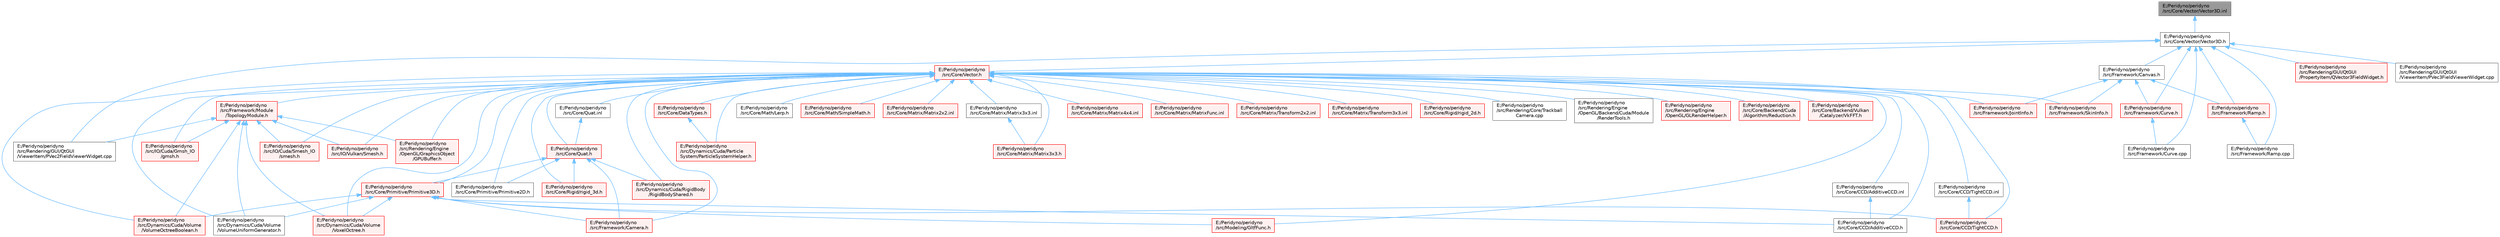 digraph "E:/Peridyno/peridyno/src/Core/Vector/Vector3D.inl"
{
 // LATEX_PDF_SIZE
  bgcolor="transparent";
  edge [fontname=Helvetica,fontsize=10,labelfontname=Helvetica,labelfontsize=10];
  node [fontname=Helvetica,fontsize=10,shape=box,height=0.2,width=0.4];
  Node1 [id="Node000001",label="E:/Peridyno/peridyno\l/src/Core/Vector/Vector3D.inl",height=0.2,width=0.4,color="gray40", fillcolor="grey60", style="filled", fontcolor="black",tooltip=" "];
  Node1 -> Node2 [id="edge1_Node000001_Node000002",dir="back",color="steelblue1",style="solid",tooltip=" "];
  Node2 [id="Node000002",label="E:/Peridyno/peridyno\l/src/Core/Vector/Vector3D.h",height=0.2,width=0.4,color="grey40", fillcolor="white", style="filled",URL="$_vector3_d_8h.html",tooltip=" "];
  Node2 -> Node3 [id="edge2_Node000002_Node000003",dir="back",color="steelblue1",style="solid",tooltip=" "];
  Node3 [id="Node000003",label="E:/Peridyno/peridyno\l/src/Core/Vector.h",height=0.2,width=0.4,color="red", fillcolor="#FFF0F0", style="filled",URL="$_vector_8h.html",tooltip=" "];
  Node3 -> Node4 [id="edge3_Node000003_Node000004",dir="back",color="steelblue1",style="solid",tooltip=" "];
  Node4 [id="Node000004",label="E:/Peridyno/peridyno\l/src/Core/Backend/Cuda\l/Algorithm/Reduction.h",height=0.2,width=0.4,color="red", fillcolor="#FFF0F0", style="filled",URL="$_reduction_8h.html",tooltip=" "];
  Node3 -> Node45 [id="edge4_Node000003_Node000045",dir="back",color="steelblue1",style="solid",tooltip=" "];
  Node45 [id="Node000045",label="E:/Peridyno/peridyno\l/src/Core/Backend/Vulkan\l/Catalyzer/VkFFT.h",height=0.2,width=0.4,color="red", fillcolor="#FFF0F0", style="filled",URL="$_vk_f_f_t_8h.html",tooltip=" "];
  Node3 -> Node47 [id="edge5_Node000003_Node000047",dir="back",color="steelblue1",style="solid",tooltip=" "];
  Node47 [id="Node000047",label="E:/Peridyno/peridyno\l/src/Core/CCD/AdditiveCCD.h",height=0.2,width=0.4,color="grey40", fillcolor="white", style="filled",URL="$_additive_c_c_d_8h.html",tooltip=" "];
  Node3 -> Node48 [id="edge6_Node000003_Node000048",dir="back",color="steelblue1",style="solid",tooltip=" "];
  Node48 [id="Node000048",label="E:/Peridyno/peridyno\l/src/Core/CCD/AdditiveCCD.inl",height=0.2,width=0.4,color="grey40", fillcolor="white", style="filled",URL="$_additive_c_c_d_8inl.html",tooltip=" "];
  Node48 -> Node47 [id="edge7_Node000048_Node000047",dir="back",color="steelblue1",style="solid",tooltip=" "];
  Node3 -> Node49 [id="edge8_Node000003_Node000049",dir="back",color="steelblue1",style="solid",tooltip=" "];
  Node49 [id="Node000049",label="E:/Peridyno/peridyno\l/src/Core/CCD/TightCCD.h",height=0.2,width=0.4,color="red", fillcolor="#FFF0F0", style="filled",URL="$_tight_c_c_d_8h.html",tooltip=" "];
  Node3 -> Node52 [id="edge9_Node000003_Node000052",dir="back",color="steelblue1",style="solid",tooltip=" "];
  Node52 [id="Node000052",label="E:/Peridyno/peridyno\l/src/Core/CCD/TightCCD.inl",height=0.2,width=0.4,color="grey40", fillcolor="white", style="filled",URL="$_tight_c_c_d_8inl.html",tooltip=" "];
  Node52 -> Node49 [id="edge10_Node000052_Node000049",dir="back",color="steelblue1",style="solid",tooltip=" "];
  Node3 -> Node53 [id="edge11_Node000003_Node000053",dir="back",color="steelblue1",style="solid",tooltip=" "];
  Node53 [id="Node000053",label="E:/Peridyno/peridyno\l/src/Core/DataTypes.h",height=0.2,width=0.4,color="red", fillcolor="#FFF0F0", style="filled",URL="$_data_types_8h.html",tooltip=" "];
  Node53 -> Node54 [id="edge12_Node000053_Node000054",dir="back",color="steelblue1",style="solid",tooltip=" "];
  Node54 [id="Node000054",label="E:/Peridyno/peridyno\l/src/Dynamics/Cuda/Particle\lSystem/ParticleSystemHelper.h",height=0.2,width=0.4,color="red", fillcolor="#FFF0F0", style="filled",URL="$_particle_system_helper_8h.html",tooltip=" "];
  Node3 -> Node562 [id="edge13_Node000003_Node000562",dir="back",color="steelblue1",style="solid",tooltip=" "];
  Node562 [id="Node000562",label="E:/Peridyno/peridyno\l/src/Core/Math/Lerp.h",height=0.2,width=0.4,color="grey40", fillcolor="white", style="filled",URL="$_lerp_8h.html",tooltip=" "];
  Node3 -> Node563 [id="edge14_Node000003_Node000563",dir="back",color="steelblue1",style="solid",tooltip=" "];
  Node563 [id="Node000563",label="E:/Peridyno/peridyno\l/src/Core/Math/SimpleMath.h",height=0.2,width=0.4,color="red", fillcolor="#FFF0F0", style="filled",URL="$_simple_math_8h.html",tooltip=" "];
  Node3 -> Node651 [id="edge15_Node000003_Node000651",dir="back",color="steelblue1",style="solid",tooltip=" "];
  Node651 [id="Node000651",label="E:/Peridyno/peridyno\l/src/Core/Matrix/Matrix2x2.inl",height=0.2,width=0.4,color="red", fillcolor="#FFF0F0", style="filled",URL="$_matrix2x2_8inl.html",tooltip=" "];
  Node3 -> Node666 [id="edge16_Node000003_Node000666",dir="back",color="steelblue1",style="solid",tooltip=" "];
  Node666 [id="Node000666",label="E:/Peridyno/peridyno\l/src/Core/Matrix/Matrix3x3.h",height=0.2,width=0.4,color="red", fillcolor="#FFF0F0", style="filled",URL="$_matrix3x3_8h.html",tooltip=" "];
  Node3 -> Node667 [id="edge17_Node000003_Node000667",dir="back",color="steelblue1",style="solid",tooltip=" "];
  Node667 [id="Node000667",label="E:/Peridyno/peridyno\l/src/Core/Matrix/Matrix3x3.inl",height=0.2,width=0.4,color="grey40", fillcolor="white", style="filled",URL="$_matrix3x3_8inl.html",tooltip=" "];
  Node667 -> Node666 [id="edge18_Node000667_Node000666",dir="back",color="steelblue1",style="solid",tooltip=" "];
  Node3 -> Node668 [id="edge19_Node000003_Node000668",dir="back",color="steelblue1",style="solid",tooltip=" "];
  Node668 [id="Node000668",label="E:/Peridyno/peridyno\l/src/Core/Matrix/Matrix4x4.inl",height=0.2,width=0.4,color="red", fillcolor="#FFF0F0", style="filled",URL="$_matrix4x4_8inl.html",tooltip=" "];
  Node3 -> Node655 [id="edge20_Node000003_Node000655",dir="back",color="steelblue1",style="solid",tooltip=" "];
  Node655 [id="Node000655",label="E:/Peridyno/peridyno\l/src/Core/Matrix/MatrixFunc.inl",height=0.2,width=0.4,color="red", fillcolor="#FFF0F0", style="filled",URL="$_matrix_func_8inl.html",tooltip=" "];
  Node3 -> Node670 [id="edge21_Node000003_Node000670",dir="back",color="steelblue1",style="solid",tooltip=" "];
  Node670 [id="Node000670",label="E:/Peridyno/peridyno\l/src/Core/Matrix/Transform2x2.inl",height=0.2,width=0.4,color="red", fillcolor="#FFF0F0", style="filled",URL="$_transform2x2_8inl.html",tooltip=" "];
  Node3 -> Node671 [id="edge22_Node000003_Node000671",dir="back",color="steelblue1",style="solid",tooltip=" "];
  Node671 [id="Node000671",label="E:/Peridyno/peridyno\l/src/Core/Matrix/Transform3x3.inl",height=0.2,width=0.4,color="red", fillcolor="#FFF0F0", style="filled",URL="$_transform3x3_8inl.html",tooltip=" "];
  Node3 -> Node570 [id="edge23_Node000003_Node000570",dir="back",color="steelblue1",style="solid",tooltip=" "];
  Node570 [id="Node000570",label="E:/Peridyno/peridyno\l/src/Core/Primitive/Primitive2D.h",height=0.2,width=0.4,color="grey40", fillcolor="white", style="filled",URL="$_primitive2_d_8h.html",tooltip=" "];
  Node3 -> Node572 [id="edge24_Node000003_Node000572",dir="back",color="steelblue1",style="solid",tooltip=" "];
  Node572 [id="Node000572",label="E:/Peridyno/peridyno\l/src/Core/Primitive/Primitive3D.h",height=0.2,width=0.4,color="red", fillcolor="#FFF0F0", style="filled",URL="$_primitive3_d_8h.html",tooltip=" "];
  Node572 -> Node47 [id="edge25_Node000572_Node000047",dir="back",color="steelblue1",style="solid",tooltip=" "];
  Node572 -> Node49 [id="edge26_Node000572_Node000049",dir="back",color="steelblue1",style="solid",tooltip=" "];
  Node572 -> Node330 [id="edge27_Node000572_Node000330",dir="back",color="steelblue1",style="solid",tooltip=" "];
  Node330 [id="Node000330",label="E:/Peridyno/peridyno\l/src/Dynamics/Cuda/Volume\l/VolumeOctreeBoolean.h",height=0.2,width=0.4,color="red", fillcolor="#FFF0F0", style="filled",URL="$_volume_octree_boolean_8h.html",tooltip=" "];
  Node572 -> Node333 [id="edge28_Node000572_Node000333",dir="back",color="steelblue1",style="solid",tooltip=" "];
  Node333 [id="Node000333",label="E:/Peridyno/peridyno\l/src/Dynamics/Cuda/Volume\l/VolumeUniformGenerator.h",height=0.2,width=0.4,color="grey40", fillcolor="white", style="filled",URL="$_volume_uniform_generator_8h.html",tooltip=" "];
  Node572 -> Node469 [id="edge29_Node000572_Node000469",dir="back",color="steelblue1",style="solid",tooltip=" "];
  Node469 [id="Node000469",label="E:/Peridyno/peridyno\l/src/Dynamics/Cuda/Volume\l/VoxelOctree.h",height=0.2,width=0.4,color="red", fillcolor="#FFF0F0", style="filled",URL="$_voxel_octree_8h.html",tooltip=" "];
  Node572 -> Node574 [id="edge30_Node000572_Node000574",dir="back",color="steelblue1",style="solid",tooltip=" "];
  Node574 [id="Node000574",label="E:/Peridyno/peridyno\l/src/Framework/Camera.h",height=0.2,width=0.4,color="red", fillcolor="#FFF0F0", style="filled",URL="$_framework_2_camera_8h.html",tooltip=" "];
  Node572 -> Node519 [id="edge31_Node000572_Node000519",dir="back",color="steelblue1",style="solid",tooltip=" "];
  Node519 [id="Node000519",label="E:/Peridyno/peridyno\l/src/Modeling/GltfFunc.h",height=0.2,width=0.4,color="red", fillcolor="#FFF0F0", style="filled",URL="$_gltf_func_8h.html",tooltip=" "];
  Node3 -> Node656 [id="edge32_Node000003_Node000656",dir="back",color="steelblue1",style="solid",tooltip=" "];
  Node656 [id="Node000656",label="E:/Peridyno/peridyno\l/src/Core/Quat.h",height=0.2,width=0.4,color="red", fillcolor="#FFF0F0", style="filled",URL="$_quat_8h.html",tooltip="Implementation of quaternion."];
  Node656 -> Node570 [id="edge33_Node000656_Node000570",dir="back",color="steelblue1",style="solid",tooltip=" "];
  Node656 -> Node572 [id="edge34_Node000656_Node000572",dir="back",color="steelblue1",style="solid",tooltip=" "];
  Node656 -> Node659 [id="edge35_Node000656_Node000659",dir="back",color="steelblue1",style="solid",tooltip=" "];
  Node659 [id="Node000659",label="E:/Peridyno/peridyno\l/src/Core/Rigid/rigid_3d.h",height=0.2,width=0.4,color="red", fillcolor="#FFF0F0", style="filled",URL="$rigid__3d_8h.html",tooltip=" "];
  Node656 -> Node661 [id="edge36_Node000656_Node000661",dir="back",color="steelblue1",style="solid",tooltip=" "];
  Node661 [id="Node000661",label="E:/Peridyno/peridyno\l/src/Dynamics/Cuda/RigidBody\l/RigidBodyShared.h",height=0.2,width=0.4,color="red", fillcolor="#FFF0F0", style="filled",URL="$_rigid_body_shared_8h.html",tooltip=" "];
  Node656 -> Node574 [id="edge37_Node000656_Node000574",dir="back",color="steelblue1",style="solid",tooltip=" "];
  Node3 -> Node663 [id="edge38_Node000003_Node000663",dir="back",color="steelblue1",style="solid",tooltip=" "];
  Node663 [id="Node000663",label="E:/Peridyno/peridyno\l/src/Core/Quat.inl",height=0.2,width=0.4,color="grey40", fillcolor="white", style="filled",URL="$_quat_8inl.html",tooltip=" "];
  Node663 -> Node656 [id="edge39_Node000663_Node000656",dir="back",color="steelblue1",style="solid",tooltip=" "];
  Node3 -> Node664 [id="edge40_Node000003_Node000664",dir="back",color="steelblue1",style="solid",tooltip=" "];
  Node664 [id="Node000664",label="E:/Peridyno/peridyno\l/src/Core/Rigid/rigid_2d.h",height=0.2,width=0.4,color="red", fillcolor="#FFF0F0", style="filled",URL="$rigid__2d_8h.html",tooltip=" "];
  Node3 -> Node659 [id="edge41_Node000003_Node000659",dir="back",color="steelblue1",style="solid",tooltip=" "];
  Node3 -> Node54 [id="edge42_Node000003_Node000054",dir="back",color="steelblue1",style="solid",tooltip=" "];
  Node3 -> Node661 [id="edge43_Node000003_Node000661",dir="back",color="steelblue1",style="solid",tooltip=" "];
  Node3 -> Node330 [id="edge44_Node000003_Node000330",dir="back",color="steelblue1",style="solid",tooltip=" "];
  Node3 -> Node333 [id="edge45_Node000003_Node000333",dir="back",color="steelblue1",style="solid",tooltip=" "];
  Node3 -> Node469 [id="edge46_Node000003_Node000469",dir="back",color="steelblue1",style="solid",tooltip=" "];
  Node3 -> Node574 [id="edge47_Node000003_Node000574",dir="back",color="steelblue1",style="solid",tooltip=" "];
  Node3 -> Node71 [id="edge48_Node000003_Node000071",dir="back",color="steelblue1",style="solid",tooltip=" "];
  Node71 [id="Node000071",label="E:/Peridyno/peridyno\l/src/Framework/JointInfo.h",height=0.2,width=0.4,color="red", fillcolor="#FFF0F0", style="filled",URL="$_joint_info_8h.html",tooltip=" "];
  Node3 -> Node468 [id="edge49_Node000003_Node000468",dir="back",color="steelblue1",style="solid",tooltip=" "];
  Node468 [id="Node000468",label="E:/Peridyno/peridyno\l/src/Framework/Module\l/TopologyModule.h",height=0.2,width=0.4,color="red", fillcolor="#FFF0F0", style="filled",URL="$_topology_module_8h.html",tooltip=" "];
  Node468 -> Node330 [id="edge50_Node000468_Node000330",dir="back",color="steelblue1",style="solid",tooltip=" "];
  Node468 -> Node333 [id="edge51_Node000468_Node000333",dir="back",color="steelblue1",style="solid",tooltip=" "];
  Node468 -> Node469 [id="edge52_Node000468_Node000469",dir="back",color="steelblue1",style="solid",tooltip=" "];
  Node468 -> Node470 [id="edge53_Node000468_Node000470",dir="back",color="steelblue1",style="solid",tooltip=" "];
  Node470 [id="Node000470",label="E:/Peridyno/peridyno\l/src/IO/Cuda/Gmsh_IO\l/gmsh.h",height=0.2,width=0.4,color="red", fillcolor="#FFF0F0", style="filled",URL="$gmsh_8h.html",tooltip=" "];
  Node468 -> Node472 [id="edge54_Node000468_Node000472",dir="back",color="steelblue1",style="solid",tooltip=" "];
  Node472 [id="Node000472",label="E:/Peridyno/peridyno\l/src/IO/Cuda/Smesh_IO\l/smesh.h",height=0.2,width=0.4,color="red", fillcolor="#FFF0F0", style="filled",URL="$_cuda_2_smesh___i_o_2smesh_8h.html",tooltip=" "];
  Node468 -> Node474 [id="edge55_Node000468_Node000474",dir="back",color="steelblue1",style="solid",tooltip=" "];
  Node474 [id="Node000474",label="E:/Peridyno/peridyno\l/src/IO/Vulkan/Smesh.h",height=0.2,width=0.4,color="red", fillcolor="#FFF0F0", style="filled",URL="$_vulkan_2smesh_8h.html",tooltip=" "];
  Node468 -> Node476 [id="edge56_Node000468_Node000476",dir="back",color="steelblue1",style="solid",tooltip=" "];
  Node476 [id="Node000476",label="E:/Peridyno/peridyno\l/src/Rendering/Engine\l/OpenGL/GraphicsObject\l/GPUBuffer.h",height=0.2,width=0.4,color="red", fillcolor="#FFF0F0", style="filled",URL="$_g_p_u_buffer_8h.html",tooltip=" "];
  Node468 -> Node494 [id="edge57_Node000468_Node000494",dir="back",color="steelblue1",style="solid",tooltip=" "];
  Node494 [id="Node000494",label="E:/Peridyno/peridyno\l/src/Rendering/GUI/QtGUI\l/ViewerItem/PVec2FieldViewerWidget.cpp",height=0.2,width=0.4,color="grey40", fillcolor="white", style="filled",URL="$_p_vec2_field_viewer_widget_8cpp.html",tooltip=" "];
  Node3 -> Node518 [id="edge58_Node000003_Node000518",dir="back",color="steelblue1",style="solid",tooltip=" "];
  Node518 [id="Node000518",label="E:/Peridyno/peridyno\l/src/Framework/SkinInfo.h",height=0.2,width=0.4,color="red", fillcolor="#FFF0F0", style="filled",URL="$_skin_info_8h.html",tooltip=" "];
  Node3 -> Node470 [id="edge59_Node000003_Node000470",dir="back",color="steelblue1",style="solid",tooltip=" "];
  Node3 -> Node472 [id="edge60_Node000003_Node000472",dir="back",color="steelblue1",style="solid",tooltip=" "];
  Node3 -> Node474 [id="edge61_Node000003_Node000474",dir="back",color="steelblue1",style="solid",tooltip=" "];
  Node3 -> Node519 [id="edge62_Node000003_Node000519",dir="back",color="steelblue1",style="solid",tooltip=" "];
  Node3 -> Node672 [id="edge63_Node000003_Node000672",dir="back",color="steelblue1",style="solid",tooltip=" "];
  Node672 [id="Node000672",label="E:/Peridyno/peridyno\l/src/Rendering/Core/Trackball\lCamera.cpp",height=0.2,width=0.4,color="grey40", fillcolor="white", style="filled",URL="$_trackball_camera_8cpp.html",tooltip=" "];
  Node3 -> Node673 [id="edge64_Node000003_Node000673",dir="back",color="steelblue1",style="solid",tooltip=" "];
  Node673 [id="Node000673",label="E:/Peridyno/peridyno\l/src/Rendering/Engine\l/OpenGL/Backend/Cuda/Module\l/RenderTools.h",height=0.2,width=0.4,color="grey40", fillcolor="white", style="filled",URL="$_render_tools_8h.html",tooltip=" "];
  Node3 -> Node674 [id="edge65_Node000003_Node000674",dir="back",color="steelblue1",style="solid",tooltip=" "];
  Node674 [id="Node000674",label="E:/Peridyno/peridyno\l/src/Rendering/Engine\l/OpenGL/GLRenderHelper.h",height=0.2,width=0.4,color="red", fillcolor="#FFF0F0", style="filled",URL="$_g_l_render_helper_8h.html",tooltip=" "];
  Node3 -> Node476 [id="edge66_Node000003_Node000476",dir="back",color="steelblue1",style="solid",tooltip=" "];
  Node2 -> Node688 [id="edge67_Node000002_Node000688",dir="back",color="steelblue1",style="solid",tooltip=" "];
  Node688 [id="Node000688",label="E:/Peridyno/peridyno\l/src/Framework/Canvas.h",height=0.2,width=0.4,color="grey40", fillcolor="white", style="filled",URL="$_canvas_8h.html",tooltip=" "];
  Node688 -> Node689 [id="edge68_Node000688_Node000689",dir="back",color="steelblue1",style="solid",tooltip=" "];
  Node689 [id="Node000689",label="E:/Peridyno/peridyno\l/src/Framework/Curve.h",height=0.2,width=0.4,color="red", fillcolor="#FFF0F0", style="filled",URL="$_curve_8h.html",tooltip=" "];
  Node689 -> Node690 [id="edge69_Node000689_Node000690",dir="back",color="steelblue1",style="solid",tooltip=" "];
  Node690 [id="Node000690",label="E:/Peridyno/peridyno\l/src/Framework/Curve.cpp",height=0.2,width=0.4,color="grey40", fillcolor="white", style="filled",URL="$_curve_8cpp.html",tooltip=" "];
  Node688 -> Node71 [id="edge70_Node000688_Node000071",dir="back",color="steelblue1",style="solid",tooltip=" "];
  Node688 -> Node691 [id="edge71_Node000688_Node000691",dir="back",color="steelblue1",style="solid",tooltip=" "];
  Node691 [id="Node000691",label="E:/Peridyno/peridyno\l/src/Framework/Ramp.h",height=0.2,width=0.4,color="red", fillcolor="#FFF0F0", style="filled",URL="$_ramp_8h.html",tooltip=" "];
  Node691 -> Node692 [id="edge72_Node000691_Node000692",dir="back",color="steelblue1",style="solid",tooltip=" "];
  Node692 [id="Node000692",label="E:/Peridyno/peridyno\l/src/Framework/Ramp.cpp",height=0.2,width=0.4,color="grey40", fillcolor="white", style="filled",URL="$_ramp_8cpp.html",tooltip=" "];
  Node688 -> Node518 [id="edge73_Node000688_Node000518",dir="back",color="steelblue1",style="solid",tooltip=" "];
  Node2 -> Node690 [id="edge74_Node000002_Node000690",dir="back",color="steelblue1",style="solid",tooltip=" "];
  Node2 -> Node689 [id="edge75_Node000002_Node000689",dir="back",color="steelblue1",style="solid",tooltip=" "];
  Node2 -> Node692 [id="edge76_Node000002_Node000692",dir="back",color="steelblue1",style="solid",tooltip=" "];
  Node2 -> Node691 [id="edge77_Node000002_Node000691",dir="back",color="steelblue1",style="solid",tooltip=" "];
  Node2 -> Node693 [id="edge78_Node000002_Node000693",dir="back",color="steelblue1",style="solid",tooltip=" "];
  Node693 [id="Node000693",label="E:/Peridyno/peridyno\l/src/Rendering/GUI/QtGUI\l/PropertyItem/QVector3FieldWidget.h",height=0.2,width=0.4,color="red", fillcolor="#FFF0F0", style="filled",URL="$_q_vector3_field_widget_8h.html",tooltip=" "];
  Node2 -> Node494 [id="edge79_Node000002_Node000494",dir="back",color="steelblue1",style="solid",tooltip=" "];
  Node2 -> Node635 [id="edge80_Node000002_Node000635",dir="back",color="steelblue1",style="solid",tooltip=" "];
  Node635 [id="Node000635",label="E:/Peridyno/peridyno\l/src/Rendering/GUI/QtGUI\l/ViewerItem/PVec3FieldViewerWidget.cpp",height=0.2,width=0.4,color="grey40", fillcolor="white", style="filled",URL="$_p_vec3_field_viewer_widget_8cpp.html",tooltip=" "];
}
